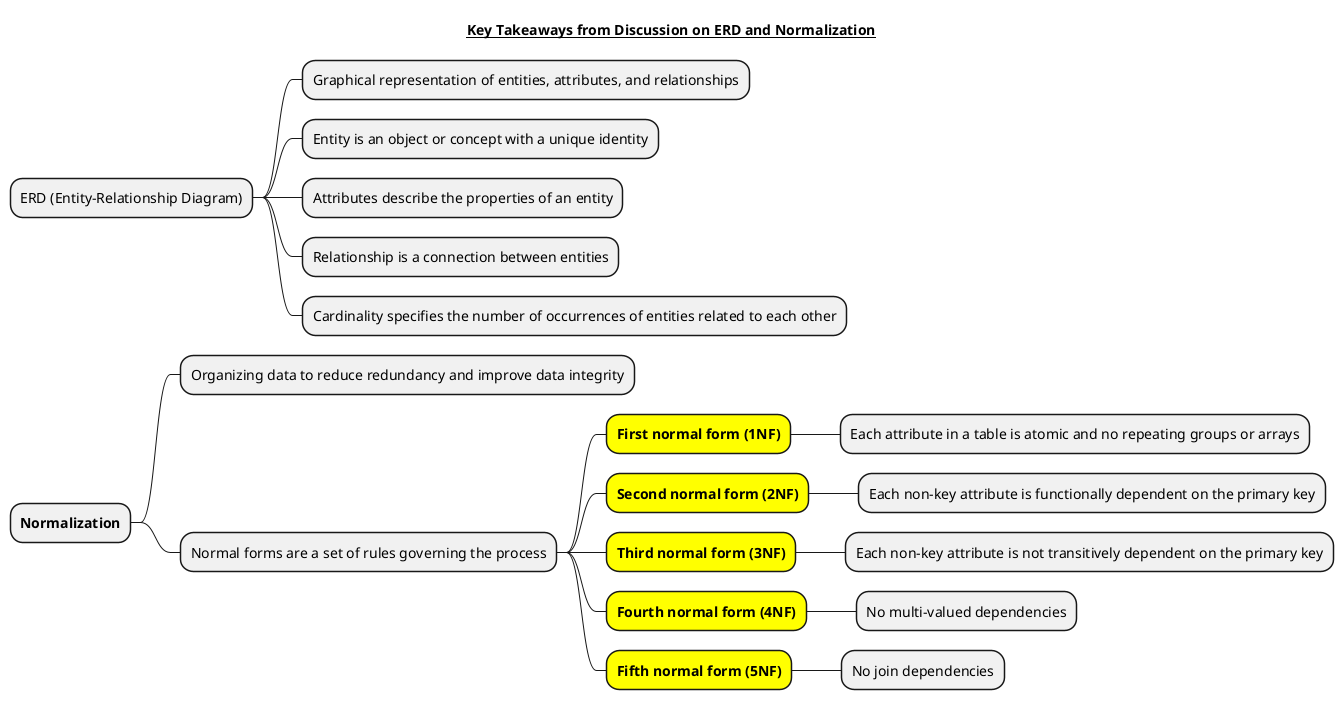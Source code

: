 @startmindmap

title __Key Takeaways from Discussion on ERD and Normalization__

* ERD (Entity-Relationship Diagram)
** Graphical representation of entities, attributes, and relationships
** Entity is an object or concept with a unique identity
** Attributes describe the properties of an entity
** Relationship is a connection between entities
** Cardinality specifies the number of occurrences of entities related to each other

* **Normalization**
** Organizing data to reduce redundancy and improve data integrity
** Normal forms are a set of rules governing the process
***[#yellow] **First normal form (1NF)**
**** Each attribute in a table is atomic and no repeating groups or arrays
***[#yellow] **Second normal form (2NF)**
**** Each non-key attribute is functionally dependent on the primary key
***[#yellow] **Third normal form (3NF)**
**** Each non-key attribute is not transitively dependent on the primary key
***[#yellow] **Fourth normal form (4NF)**
**** No multi-valued dependencies
***[#yellow] **Fifth normal form (5NF)**
**** No join dependencies
@endmindmap
